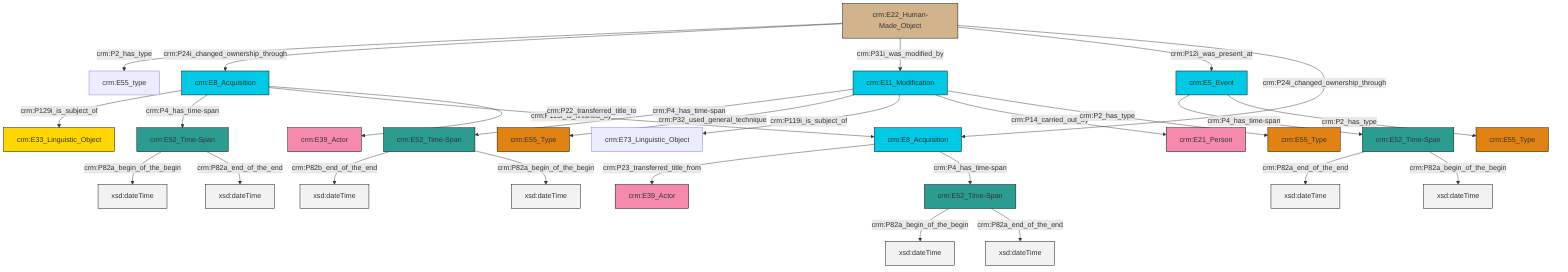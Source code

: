 graph TD
classDef Literal fill:#f2f2f2,stroke:#000000;
classDef CRM_Entity fill:#FFFFFF,stroke:#000000;
classDef Temporal_Entity fill:#00C9E6, stroke:#000000;
classDef Type fill:#E18312, stroke:#000000;
classDef Time-Span fill:#2C9C91, stroke:#000000;
classDef Appellation fill:#FFEB7F, stroke:#000000;
classDef Place fill:#008836, stroke:#000000;
classDef Persistent_Item fill:#B266B2, stroke:#000000;
classDef Conceptual_Object fill:#FFD700, stroke:#000000;
classDef Physical_Thing fill:#D2B48C, stroke:#000000;
classDef Actor fill:#f58aad, stroke:#000000;
classDef PC_Classes fill:#4ce600, stroke:#000000;
classDef Multi fill:#cccccc,stroke:#000000;

0["crm:E22_Human-Made_Object"]:::Physical_Thing -->|crm:P2_has_type| 1["crm:E55_type"]:::Default
0["crm:E22_Human-Made_Object"]:::Physical_Thing -->|crm:P24i_changed_ownership_through| 2["crm:E8_Acquisition"]:::Temporal_Entity
0["crm:E22_Human-Made_Object"]:::Physical_Thing -->|crm:P31i_was_modified_by| 3["crm:E11_Modification"]:::Temporal_Entity
3["crm:E11_Modification"]:::Temporal_Entity -->|crm:P4_has_time-span| 4["crm:E52_Time-Span"]:::Time-Span
5["crm:E52_Time-Span"]:::Time-Span -->|crm:P82a_begin_of_the_begin| 6[xsd:dateTime]:::Literal
7["crm:E52_Time-Span"]:::Time-Span -->|crm:P82a_begin_of_the_begin| 8[xsd:dateTime]:::Literal
0["crm:E22_Human-Made_Object"]:::Physical_Thing -->|crm:P12i_was_present_at| 9["crm:E5_Event"]:::Temporal_Entity
9["crm:E5_Event"]:::Temporal_Entity -->|crm:P4_has_time-span| 10["crm:E52_Time-Span"]:::Time-Span
3["crm:E11_Modification"]:::Temporal_Entity -->|crm:P32_used_general_technique| 11["crm:E55_Type"]:::Type
14["crm:E8_Acquisition"]:::Temporal_Entity -->|crm:P23_transferred_title_from| 15["crm:E39_Actor"]:::Actor
10["crm:E52_Time-Span"]:::Time-Span -->|crm:P82a_end_of_the_end| 19[xsd:dateTime]:::Literal
3["crm:E11_Modification"]:::Temporal_Entity -->|crm:P119i_is_subject_of| 16["crm:E73_Linguistic_Object"]:::Default
7["crm:E52_Time-Span"]:::Time-Span -->|crm:P82a_end_of_the_end| 21[xsd:dateTime]:::Literal
0["crm:E22_Human-Made_Object"]:::Physical_Thing -->|crm:P24i_changed_ownership_through| 14["crm:E8_Acquisition"]:::Temporal_Entity
10["crm:E52_Time-Span"]:::Time-Span -->|crm:P82a_begin_of_the_begin| 30[xsd:dateTime]:::Literal
2["crm:E8_Acquisition"]:::Temporal_Entity -->|crm:P129i_is_subject_of| 26["crm:E33_Linguistic_Object"]:::Conceptual_Object
4["crm:E52_Time-Span"]:::Time-Span -->|crm:P82b_end_of_the_end| 31[xsd:dateTime]:::Literal
14["crm:E8_Acquisition"]:::Temporal_Entity -->|crm:P4_has_time-span| 5["crm:E52_Time-Span"]:::Time-Span
9["crm:E5_Event"]:::Temporal_Entity -->|crm:P2_has_type| 28["crm:E55_Type"]:::Type
2["crm:E8_Acquisition"]:::Temporal_Entity -->|crm:P4_has_time-span| 7["crm:E52_Time-Span"]:::Time-Span
4["crm:E52_Time-Span"]:::Time-Span -->|crm:P82a_begin_of_the_begin| 36[xsd:dateTime]:::Literal
5["crm:E52_Time-Span"]:::Time-Span -->|crm:P82a_end_of_the_end| 40[xsd:dateTime]:::Literal
3["crm:E11_Modification"]:::Temporal_Entity -->|crm:P14_carried_out_by| 32["crm:E21_Person"]:::Actor
3["crm:E11_Modification"]:::Temporal_Entity -->|crm:P2_has_type| 22["crm:E55_Type"]:::Type
2["crm:E8_Acquisition"]:::Temporal_Entity -->|crm:P115i_is_finished_by| 14["crm:E8_Acquisition"]:::Temporal_Entity
2["crm:E8_Acquisition"]:::Temporal_Entity -->|crm:P22_transferred_title_to| 41["crm:E39_Actor"]:::Actor